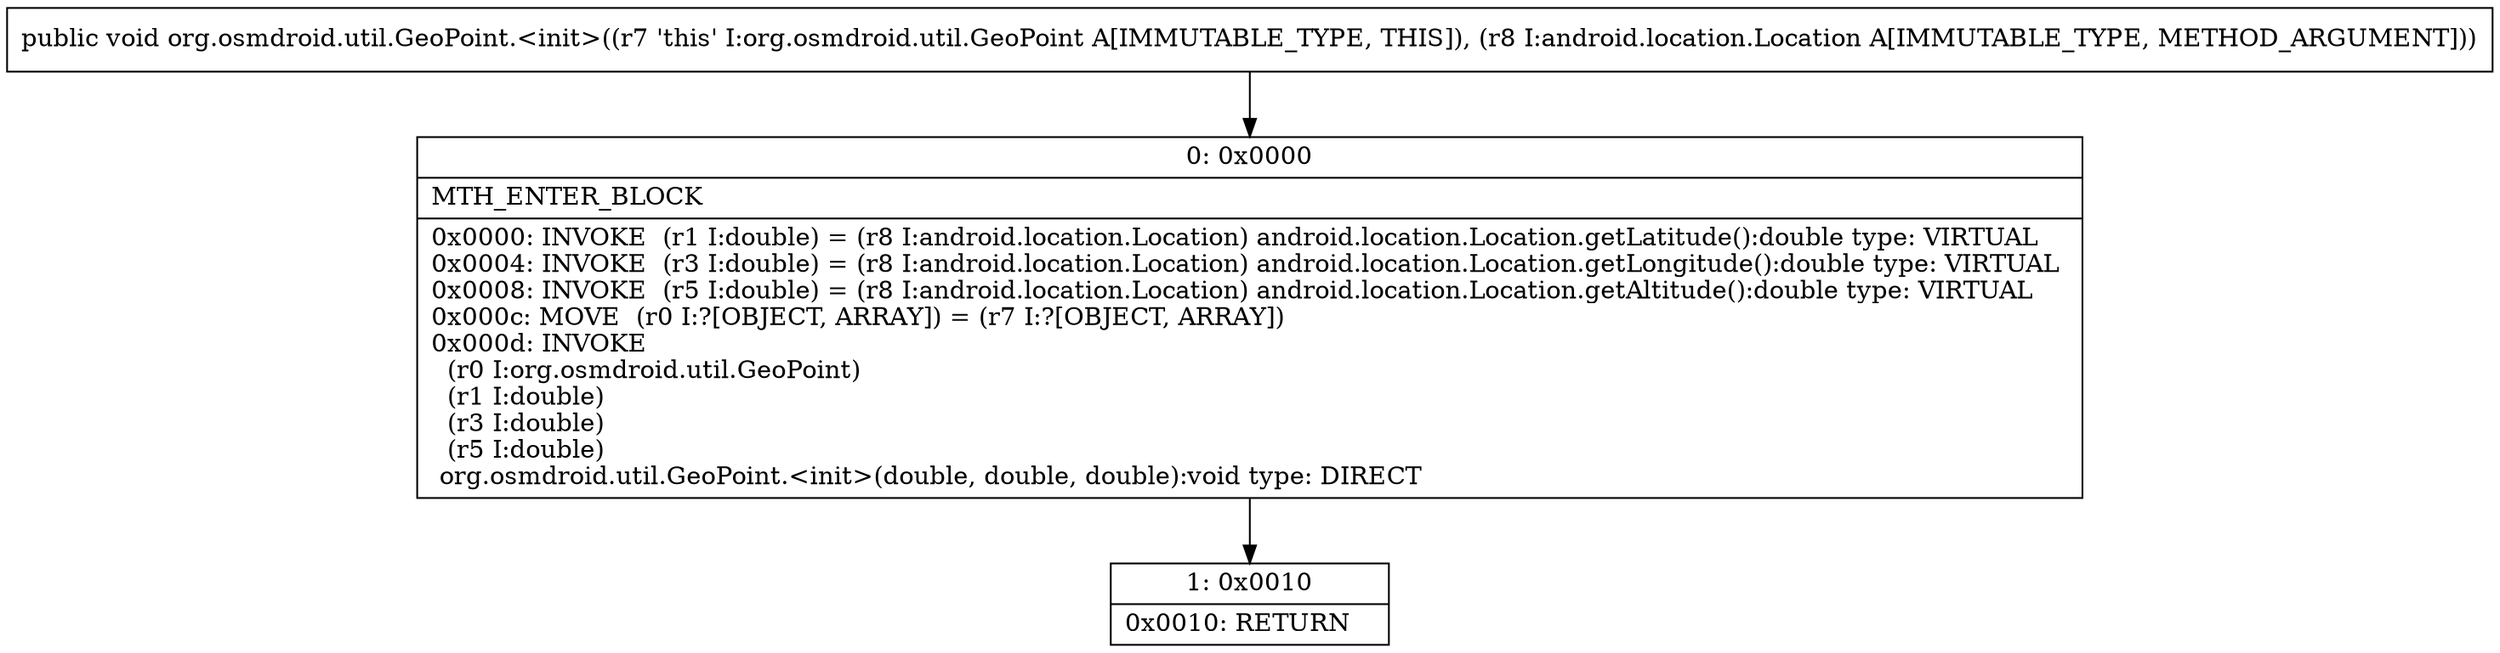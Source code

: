 digraph "CFG fororg.osmdroid.util.GeoPoint.\<init\>(Landroid\/location\/Location;)V" {
Node_0 [shape=record,label="{0\:\ 0x0000|MTH_ENTER_BLOCK\l|0x0000: INVOKE  (r1 I:double) = (r8 I:android.location.Location) android.location.Location.getLatitude():double type: VIRTUAL \l0x0004: INVOKE  (r3 I:double) = (r8 I:android.location.Location) android.location.Location.getLongitude():double type: VIRTUAL \l0x0008: INVOKE  (r5 I:double) = (r8 I:android.location.Location) android.location.Location.getAltitude():double type: VIRTUAL \l0x000c: MOVE  (r0 I:?[OBJECT, ARRAY]) = (r7 I:?[OBJECT, ARRAY]) \l0x000d: INVOKE  \l  (r0 I:org.osmdroid.util.GeoPoint)\l  (r1 I:double)\l  (r3 I:double)\l  (r5 I:double)\l org.osmdroid.util.GeoPoint.\<init\>(double, double, double):void type: DIRECT \l}"];
Node_1 [shape=record,label="{1\:\ 0x0010|0x0010: RETURN   \l}"];
MethodNode[shape=record,label="{public void org.osmdroid.util.GeoPoint.\<init\>((r7 'this' I:org.osmdroid.util.GeoPoint A[IMMUTABLE_TYPE, THIS]), (r8 I:android.location.Location A[IMMUTABLE_TYPE, METHOD_ARGUMENT])) }"];
MethodNode -> Node_0;
Node_0 -> Node_1;
}

